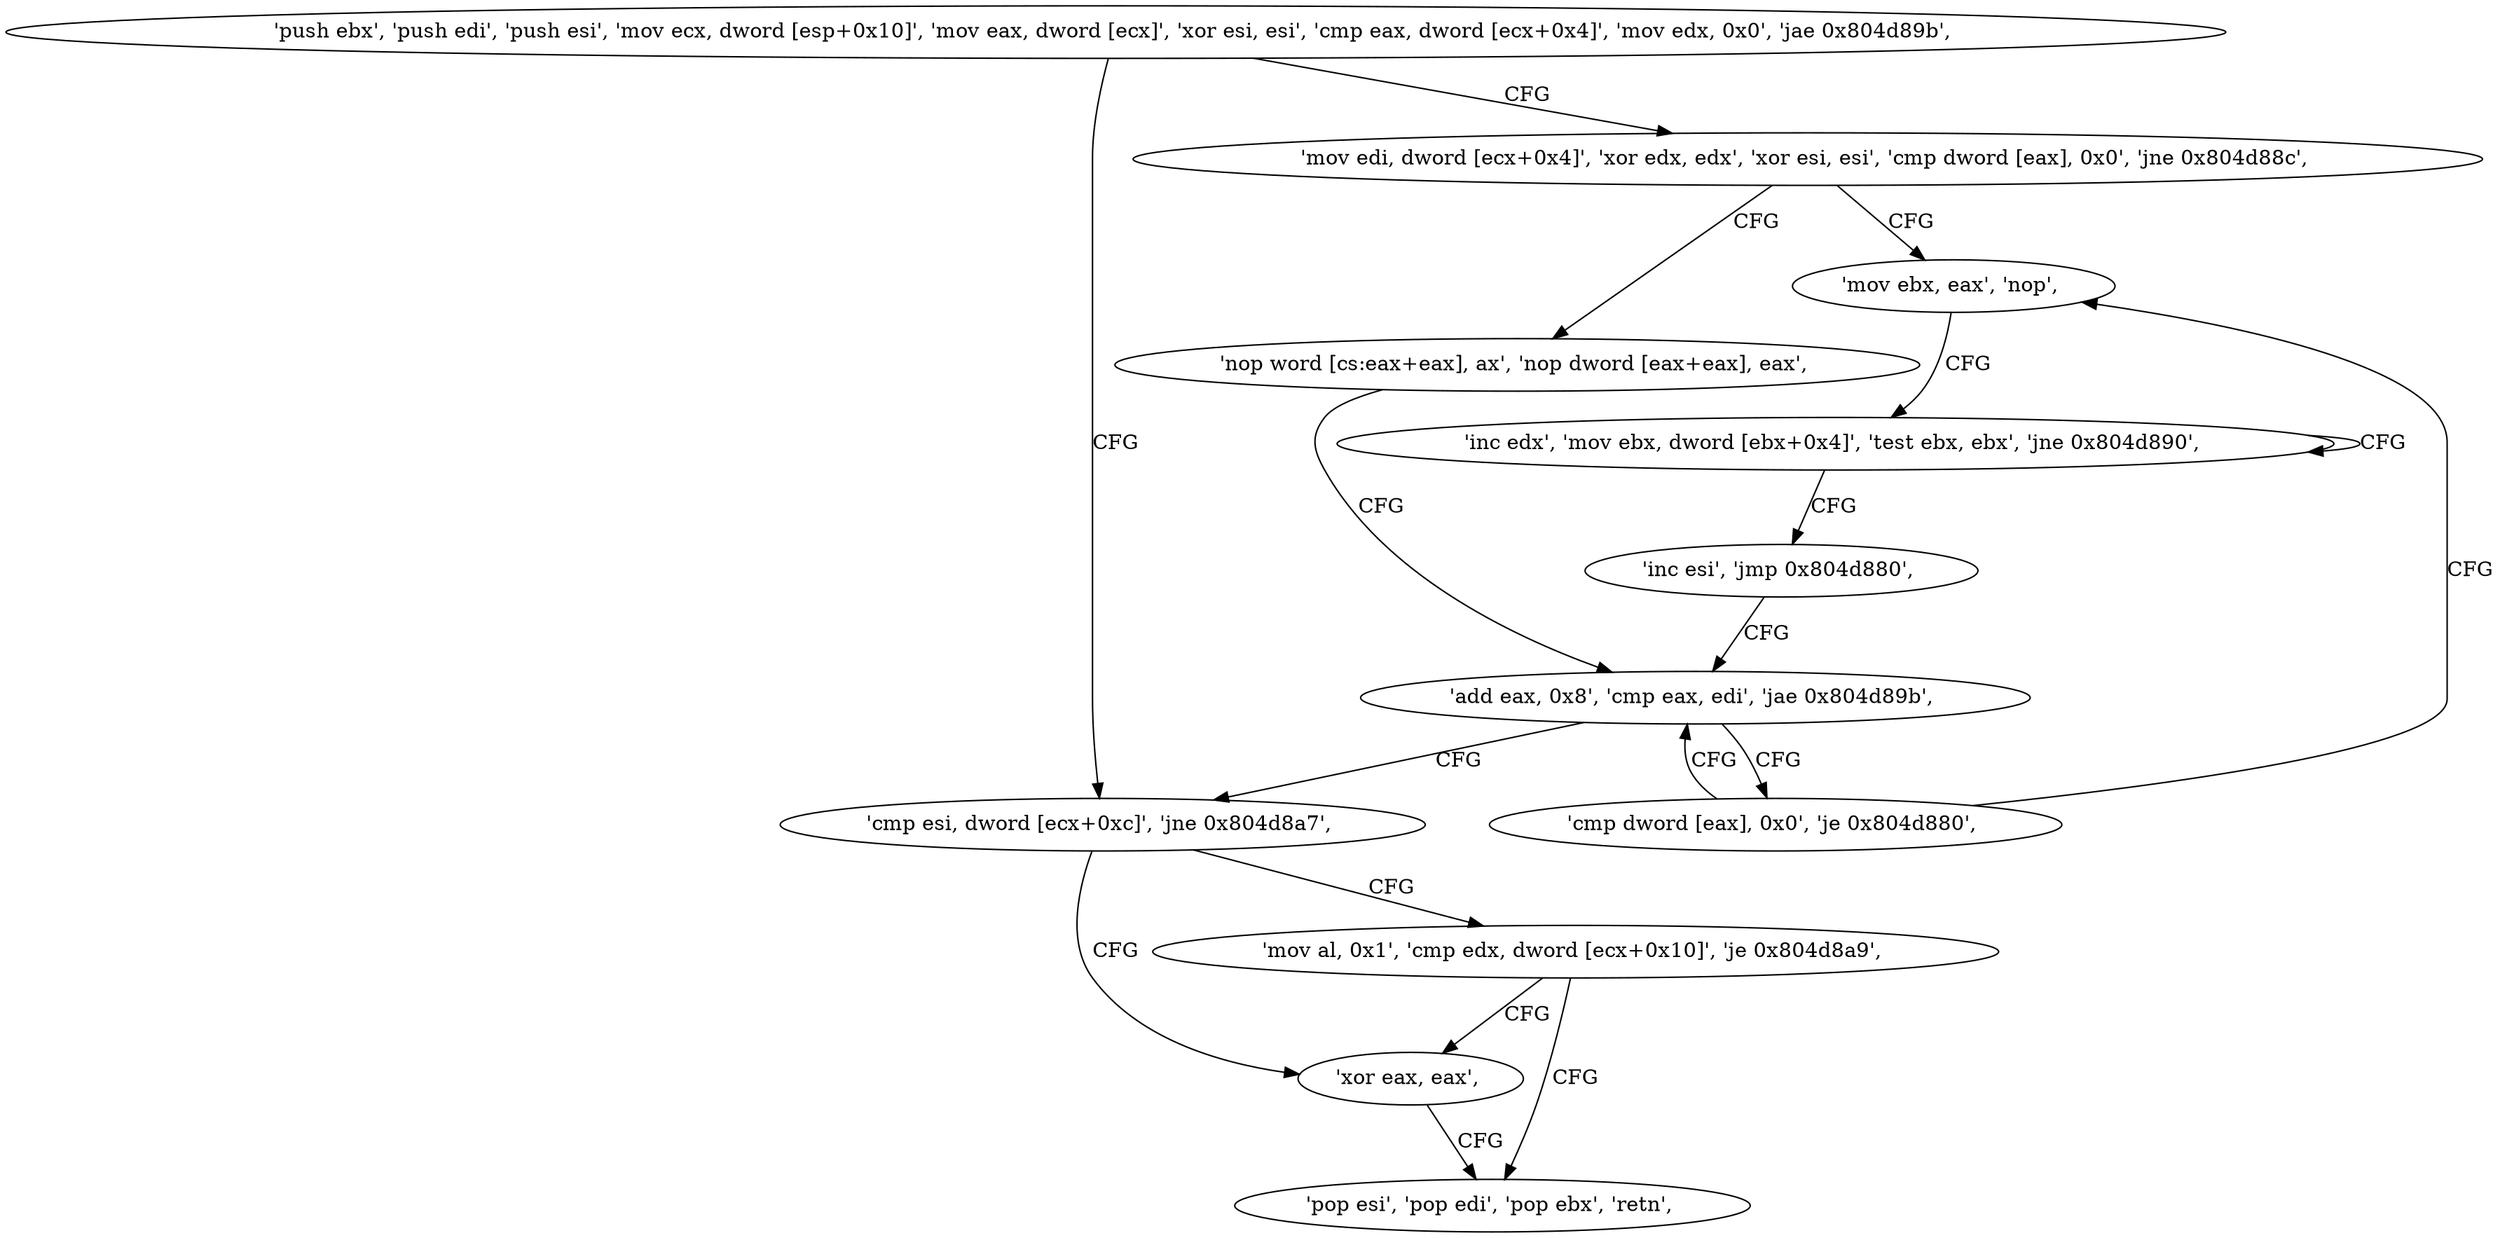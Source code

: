 digraph "func" {
"134535248" [label = "'push ebx', 'push edi', 'push esi', 'mov ecx, dword [esp+0x10]', 'mov eax, dword [ecx]', 'xor esi, esi', 'cmp eax, dword [ecx+0x4]', 'mov edx, 0x0', 'jae 0x804d89b', " ]
"134535323" [label = "'cmp esi, dword [ecx+0xc]', 'jne 0x804d8a7', " ]
"134535269" [label = "'mov edi, dword [ecx+0x4]', 'xor edx, edx', 'xor esi, esi', 'cmp dword [eax], 0x0', 'jne 0x804d88c', " ]
"134535335" [label = "'xor eax, eax', " ]
"134535328" [label = "'mov al, 0x1', 'cmp edx, dword [ecx+0x10]', 'je 0x804d8a9', " ]
"134535308" [label = "'mov ebx, eax', 'nop', " ]
"134535281" [label = "'nop word [cs:eax+eax], ax', 'nop dword [eax+eax], eax', " ]
"134535337" [label = "'pop esi', 'pop edi', 'pop ebx', 'retn', " ]
"134535312" [label = "'inc edx', 'mov ebx, dword [ebx+0x4]', 'test ebx, ebx', 'jne 0x804d890', " ]
"134535296" [label = "'add eax, 0x8', 'cmp eax, edi', 'jae 0x804d89b', " ]
"134535320" [label = "'inc esi', 'jmp 0x804d880', " ]
"134535303" [label = "'cmp dword [eax], 0x0', 'je 0x804d880', " ]
"134535248" -> "134535323" [ label = "CFG" ]
"134535248" -> "134535269" [ label = "CFG" ]
"134535323" -> "134535335" [ label = "CFG" ]
"134535323" -> "134535328" [ label = "CFG" ]
"134535269" -> "134535308" [ label = "CFG" ]
"134535269" -> "134535281" [ label = "CFG" ]
"134535335" -> "134535337" [ label = "CFG" ]
"134535328" -> "134535337" [ label = "CFG" ]
"134535328" -> "134535335" [ label = "CFG" ]
"134535308" -> "134535312" [ label = "CFG" ]
"134535281" -> "134535296" [ label = "CFG" ]
"134535312" -> "134535312" [ label = "CFG" ]
"134535312" -> "134535320" [ label = "CFG" ]
"134535296" -> "134535323" [ label = "CFG" ]
"134535296" -> "134535303" [ label = "CFG" ]
"134535320" -> "134535296" [ label = "CFG" ]
"134535303" -> "134535296" [ label = "CFG" ]
"134535303" -> "134535308" [ label = "CFG" ]
}
